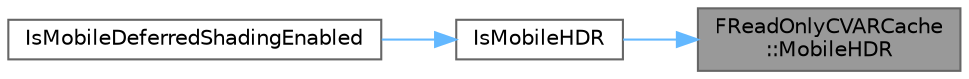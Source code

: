 digraph "FReadOnlyCVARCache::MobileHDR"
{
 // INTERACTIVE_SVG=YES
 // LATEX_PDF_SIZE
  bgcolor="transparent";
  edge [fontname=Helvetica,fontsize=10,labelfontname=Helvetica,labelfontsize=10];
  node [fontname=Helvetica,fontsize=10,shape=box,height=0.2,width=0.4];
  rankdir="RL";
  Node1 [id="Node000001",label="FReadOnlyCVARCache\l::MobileHDR",height=0.2,width=0.4,color="gray40", fillcolor="grey60", style="filled", fontcolor="black",tooltip=" "];
  Node1 -> Node2 [id="edge1_Node000001_Node000002",dir="back",color="steelblue1",style="solid",tooltip=" "];
  Node2 [id="Node000002",label="IsMobileHDR",height=0.2,width=0.4,color="grey40", fillcolor="white", style="filled",URL="$d7/d1b/RenderUtils_8h.html#a209e8275cbfc1627fb11ae5ff788f423",tooltip="True if HDR is enabled for the mobile renderer."];
  Node2 -> Node3 [id="edge2_Node000002_Node000003",dir="back",color="steelblue1",style="solid",tooltip=" "];
  Node3 [id="Node000003",label="IsMobileDeferredShadingEnabled",height=0.2,width=0.4,color="grey40", fillcolor="white", style="filled",URL="$d7/d1b/RenderUtils_8h.html#a965cd8449ec6db5e93f2559de1ad61fe",tooltip=" "];
}
